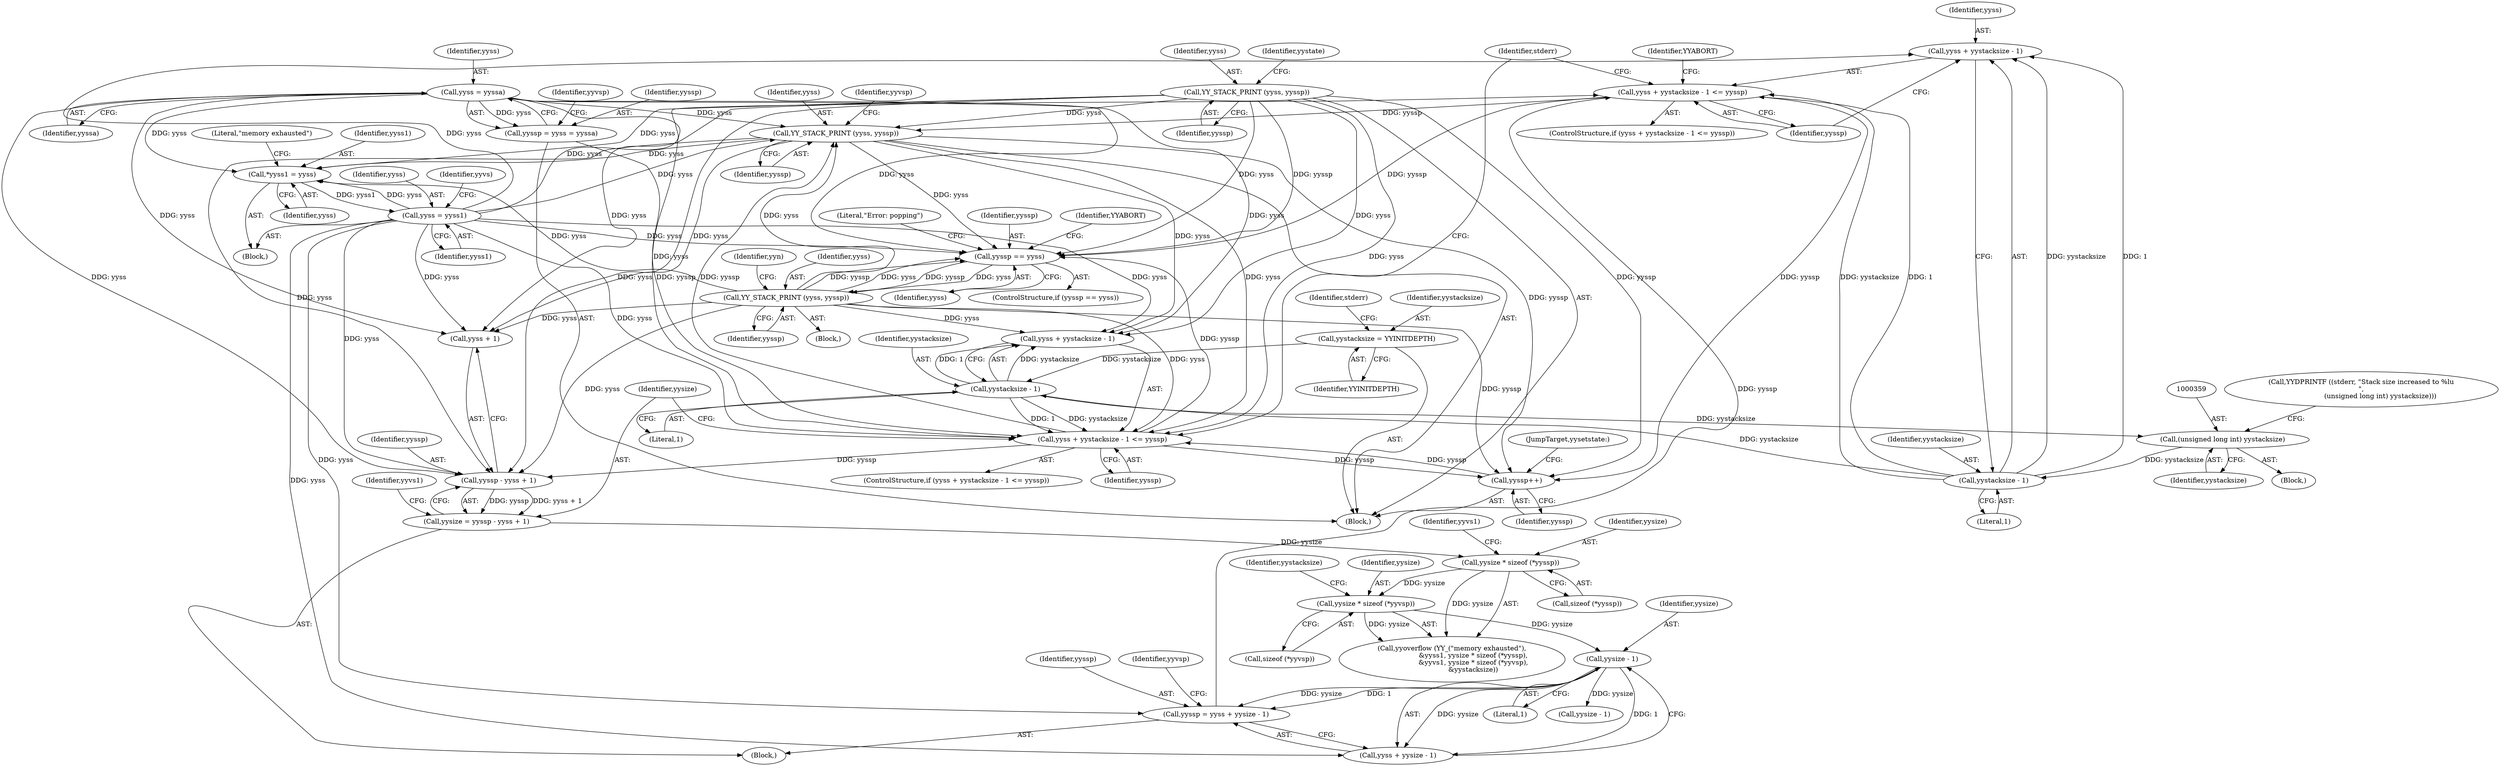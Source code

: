 digraph "0_yara_925bcf3c3b0a28b5b78e25d9efda5c0bf27ae699_1@pointer" {
"1000363" [label="(Call,yyss + yystacksize - 1)"];
"1000333" [label="(Call,yyss = yyss1)"];
"1000311" [label="(Call,*yyss1 = yyss)"];
"1000252" [label="(Call,yyss = yyssa)"];
"1001749" [label="(Call,YY_STACK_PRINT (yyss, yyssp))"];
"1001639" [label="(Call,YY_STACK_PRINT (yyss, yyssp))"];
"1001820" [label="(Call,YY_STACK_PRINT (yyss, yyssp))"];
"1001802" [label="(Call,yyssp == yyss)"];
"1000362" [label="(Call,yyss + yystacksize - 1 <= yyssp)"];
"1000365" [label="(Call,yystacksize - 1)"];
"1000358" [label="(Call,(unsigned long int) yystacksize)"];
"1000292" [label="(Call,yystacksize - 1)"];
"1000260" [label="(Call,yystacksize = YYINITDEPTH)"];
"1000339" [label="(Call,yyssp = yyss + yysize - 1)"];
"1000343" [label="(Call,yysize - 1)"];
"1000326" [label="(Call,yysize * sizeof (*yyvsp))"];
"1000319" [label="(Call,yysize * sizeof (*yyssp))"];
"1000298" [label="(Call,yysize = yyssp - yyss + 1)"];
"1000300" [label="(Call,yyssp - yyss + 1)"];
"1000289" [label="(Call,yyss + yystacksize - 1 <= yyssp)"];
"1000250" [label="(Call,yyssp = yyss = yyssa)"];
"1000281" [label="(Call,yyssp++)"];
"1000292" [label="(Call,yystacksize - 1)"];
"1000326" [label="(Call,yysize * sizeof (*yyvsp))"];
"1001639" [label="(Call,YY_STACK_PRINT (yyss, yyssp))"];
"1001807" [label="(Literal,\"Error: popping\")"];
"1000311" [label="(Call,*yyss1 = yyss)"];
"1000362" [label="(Call,yyss + yystacksize - 1 <= yyssp)"];
"1000314" [label="(Call,yyoverflow (YY_(\"memory exhausted\"),\n                    &yyss1, yysize * sizeof (*yyssp),\n                    &yyvs1, yysize * sizeof (*yyvsp),\n                    &yystacksize))"];
"1001753" [label="(Identifier,yystate)"];
"1000301" [label="(Identifier,yyssp)"];
"1000290" [label="(Call,yyss + yystacksize - 1)"];
"1000344" [label="(Identifier,yysize)"];
"1000265" [label="(Identifier,stderr)"];
"1001820" [label="(Call,YY_STACK_PRINT (yyss, yyssp))"];
"1000313" [label="(Identifier,yyss)"];
"1000356" [label="(Block,)"];
"1000328" [label="(Call,sizeof (*yyvsp))"];
"1001801" [label="(ControlStructure,if (yyssp == yyss))"];
"1000325" [label="(Identifier,yyvs1)"];
"1000321" [label="(Call,sizeof (*yyssp))"];
"1000319" [label="(Call,yysize * sizeof (*yyssp))"];
"1001749" [label="(Call,YY_STACK_PRINT (yyss, yyssp))"];
"1000334" [label="(Identifier,yyss)"];
"1000335" [label="(Identifier,yyss1)"];
"1000367" [label="(Literal,1)"];
"1000252" [label="(Call,yyss = yyssa)"];
"1000256" [label="(Identifier,yyvsp)"];
"1001751" [label="(Identifier,yyssp)"];
"1000251" [label="(Identifier,yyssp)"];
"1000340" [label="(Identifier,yyssp)"];
"1000216" [label="(Block,)"];
"1000308" [label="(Identifier,yyvs1)"];
"1000341" [label="(Call,yyss + yysize - 1)"];
"1001645" [label="(Identifier,yyvsp)"];
"1001803" [label="(Identifier,yyssp)"];
"1000365" [label="(Call,yystacksize - 1)"];
"1001640" [label="(Identifier,yyss)"];
"1000343" [label="(Call,yysize - 1)"];
"1000288" [label="(ControlStructure,if (yyss + yystacksize - 1 <= yyssp))"];
"1000260" [label="(Call,yystacksize = YYINITDEPTH)"];
"1000361" [label="(ControlStructure,if (yyss + yystacksize - 1 <= yyssp))"];
"1000296" [label="(Block,)"];
"1000250" [label="(Call,yyssp = yyss = yyssa)"];
"1000345" [label="(Literal,1)"];
"1000281" [label="(Call,yyssp++)"];
"1000294" [label="(Literal,1)"];
"1000360" [label="(Identifier,yystacksize)"];
"1000372" [label="(Identifier,stderr)"];
"1001804" [label="(Identifier,yyss)"];
"1000305" [label="(Block,)"];
"1000337" [label="(Identifier,yyvs)"];
"1001822" [label="(Identifier,yyssp)"];
"1000289" [label="(Call,yyss + yystacksize - 1 <= yyssp)"];
"1000320" [label="(Identifier,yysize)"];
"1000299" [label="(Identifier,yysize)"];
"1000300" [label="(Call,yyssp - yyss + 1)"];
"1000282" [label="(Identifier,yyssp)"];
"1000347" [label="(Identifier,yyvsp)"];
"1000253" [label="(Identifier,yyss)"];
"1001750" [label="(Identifier,yyss)"];
"1000358" [label="(Call,(unsigned long int) yystacksize)"];
"1000368" [label="(Identifier,yyssp)"];
"1000283" [label="(JumpTarget,yysetstate:)"];
"1000262" [label="(Identifier,YYINITDEPTH)"];
"1001764" [label="(Identifier,yyn)"];
"1000369" [label="(Identifier,YYABORT)"];
"1000364" [label="(Identifier,yyss)"];
"1000254" [label="(Identifier,yyssa)"];
"1000327" [label="(Identifier,yysize)"];
"1001821" [label="(Identifier,yyss)"];
"1000316" [label="(Literal,\"memory exhausted\")"];
"1001762" [label="(Block,)"];
"1000332" [label="(Identifier,yystacksize)"];
"1001641" [label="(Identifier,yyssp)"];
"1000295" [label="(Identifier,yyssp)"];
"1001802" [label="(Call,yyssp == yyss)"];
"1000353" [label="(Call,YYDPRINTF ((stderr, \"Stack size increased to %lu\n\",\n                  (unsigned long int) yystacksize)))"];
"1000298" [label="(Call,yysize = yyssp - yyss + 1)"];
"1000312" [label="(Identifier,yyss1)"];
"1000293" [label="(Identifier,yystacksize)"];
"1000350" [label="(Call,yysize - 1)"];
"1000261" [label="(Identifier,yystacksize)"];
"1000333" [label="(Call,yyss = yyss1)"];
"1000339" [label="(Call,yyssp = yyss + yysize - 1)"];
"1001805" [label="(Identifier,YYABORT)"];
"1000363" [label="(Call,yyss + yystacksize - 1)"];
"1000302" [label="(Call,yyss + 1)"];
"1000366" [label="(Identifier,yystacksize)"];
"1000363" -> "1000362"  [label="AST: "];
"1000363" -> "1000365"  [label="CFG: "];
"1000364" -> "1000363"  [label="AST: "];
"1000365" -> "1000363"  [label="AST: "];
"1000368" -> "1000363"  [label="CFG: "];
"1000333" -> "1000363"  [label="DDG: yyss"];
"1000365" -> "1000363"  [label="DDG: yystacksize"];
"1000365" -> "1000363"  [label="DDG: 1"];
"1000333" -> "1000305"  [label="AST: "];
"1000333" -> "1000335"  [label="CFG: "];
"1000334" -> "1000333"  [label="AST: "];
"1000335" -> "1000333"  [label="AST: "];
"1000337" -> "1000333"  [label="CFG: "];
"1000333" -> "1000289"  [label="DDG: yyss"];
"1000333" -> "1000290"  [label="DDG: yyss"];
"1000333" -> "1000300"  [label="DDG: yyss"];
"1000333" -> "1000302"  [label="DDG: yyss"];
"1000333" -> "1000311"  [label="DDG: yyss"];
"1000311" -> "1000333"  [label="DDG: yyss1"];
"1000333" -> "1000339"  [label="DDG: yyss"];
"1000333" -> "1000341"  [label="DDG: yyss"];
"1000333" -> "1000362"  [label="DDG: yyss"];
"1000333" -> "1001639"  [label="DDG: yyss"];
"1000333" -> "1001802"  [label="DDG: yyss"];
"1000311" -> "1000305"  [label="AST: "];
"1000311" -> "1000313"  [label="CFG: "];
"1000312" -> "1000311"  [label="AST: "];
"1000313" -> "1000311"  [label="AST: "];
"1000316" -> "1000311"  [label="CFG: "];
"1000252" -> "1000311"  [label="DDG: yyss"];
"1001749" -> "1000311"  [label="DDG: yyss"];
"1001639" -> "1000311"  [label="DDG: yyss"];
"1001820" -> "1000311"  [label="DDG: yyss"];
"1000252" -> "1000250"  [label="AST: "];
"1000252" -> "1000254"  [label="CFG: "];
"1000253" -> "1000252"  [label="AST: "];
"1000254" -> "1000252"  [label="AST: "];
"1000250" -> "1000252"  [label="CFG: "];
"1000252" -> "1000250"  [label="DDG: yyss"];
"1000252" -> "1000289"  [label="DDG: yyss"];
"1000252" -> "1000290"  [label="DDG: yyss"];
"1000252" -> "1000300"  [label="DDG: yyss"];
"1000252" -> "1000302"  [label="DDG: yyss"];
"1000252" -> "1001639"  [label="DDG: yyss"];
"1000252" -> "1001802"  [label="DDG: yyss"];
"1001749" -> "1000216"  [label="AST: "];
"1001749" -> "1001751"  [label="CFG: "];
"1001750" -> "1001749"  [label="AST: "];
"1001751" -> "1001749"  [label="AST: "];
"1001753" -> "1001749"  [label="CFG: "];
"1001749" -> "1000281"  [label="DDG: yyssp"];
"1001749" -> "1000289"  [label="DDG: yyss"];
"1001749" -> "1000290"  [label="DDG: yyss"];
"1001749" -> "1000300"  [label="DDG: yyss"];
"1001749" -> "1000302"  [label="DDG: yyss"];
"1001749" -> "1001639"  [label="DDG: yyss"];
"1001749" -> "1001802"  [label="DDG: yyssp"];
"1001749" -> "1001802"  [label="DDG: yyss"];
"1001639" -> "1000216"  [label="AST: "];
"1001639" -> "1001641"  [label="CFG: "];
"1001640" -> "1001639"  [label="AST: "];
"1001641" -> "1001639"  [label="AST: "];
"1001645" -> "1001639"  [label="CFG: "];
"1001639" -> "1000281"  [label="DDG: yyssp"];
"1001639" -> "1000289"  [label="DDG: yyss"];
"1001639" -> "1000290"  [label="DDG: yyss"];
"1001639" -> "1000300"  [label="DDG: yyss"];
"1001639" -> "1000302"  [label="DDG: yyss"];
"1001820" -> "1001639"  [label="DDG: yyss"];
"1000362" -> "1001639"  [label="DDG: yyssp"];
"1000289" -> "1001639"  [label="DDG: yyssp"];
"1001639" -> "1001802"  [label="DDG: yyss"];
"1001820" -> "1001762"  [label="AST: "];
"1001820" -> "1001822"  [label="CFG: "];
"1001821" -> "1001820"  [label="AST: "];
"1001822" -> "1001820"  [label="AST: "];
"1001764" -> "1001820"  [label="CFG: "];
"1001820" -> "1000281"  [label="DDG: yyssp"];
"1001820" -> "1000289"  [label="DDG: yyss"];
"1001820" -> "1000290"  [label="DDG: yyss"];
"1001820" -> "1000300"  [label="DDG: yyss"];
"1001820" -> "1000302"  [label="DDG: yyss"];
"1001820" -> "1001802"  [label="DDG: yyssp"];
"1001820" -> "1001802"  [label="DDG: yyss"];
"1001802" -> "1001820"  [label="DDG: yyss"];
"1001802" -> "1001820"  [label="DDG: yyssp"];
"1001802" -> "1001801"  [label="AST: "];
"1001802" -> "1001804"  [label="CFG: "];
"1001803" -> "1001802"  [label="AST: "];
"1001804" -> "1001802"  [label="AST: "];
"1001805" -> "1001802"  [label="CFG: "];
"1001807" -> "1001802"  [label="CFG: "];
"1000362" -> "1001802"  [label="DDG: yyssp"];
"1000289" -> "1001802"  [label="DDG: yyssp"];
"1000362" -> "1000361"  [label="AST: "];
"1000362" -> "1000368"  [label="CFG: "];
"1000368" -> "1000362"  [label="AST: "];
"1000369" -> "1000362"  [label="CFG: "];
"1000372" -> "1000362"  [label="CFG: "];
"1000362" -> "1000281"  [label="DDG: yyssp"];
"1000365" -> "1000362"  [label="DDG: yystacksize"];
"1000365" -> "1000362"  [label="DDG: 1"];
"1000339" -> "1000362"  [label="DDG: yyssp"];
"1000365" -> "1000367"  [label="CFG: "];
"1000366" -> "1000365"  [label="AST: "];
"1000367" -> "1000365"  [label="AST: "];
"1000365" -> "1000292"  [label="DDG: yystacksize"];
"1000358" -> "1000365"  [label="DDG: yystacksize"];
"1000358" -> "1000356"  [label="AST: "];
"1000358" -> "1000360"  [label="CFG: "];
"1000359" -> "1000358"  [label="AST: "];
"1000360" -> "1000358"  [label="AST: "];
"1000353" -> "1000358"  [label="CFG: "];
"1000292" -> "1000358"  [label="DDG: yystacksize"];
"1000292" -> "1000290"  [label="AST: "];
"1000292" -> "1000294"  [label="CFG: "];
"1000293" -> "1000292"  [label="AST: "];
"1000294" -> "1000292"  [label="AST: "];
"1000290" -> "1000292"  [label="CFG: "];
"1000292" -> "1000289"  [label="DDG: yystacksize"];
"1000292" -> "1000289"  [label="DDG: 1"];
"1000292" -> "1000290"  [label="DDG: yystacksize"];
"1000292" -> "1000290"  [label="DDG: 1"];
"1000260" -> "1000292"  [label="DDG: yystacksize"];
"1000260" -> "1000216"  [label="AST: "];
"1000260" -> "1000262"  [label="CFG: "];
"1000261" -> "1000260"  [label="AST: "];
"1000262" -> "1000260"  [label="AST: "];
"1000265" -> "1000260"  [label="CFG: "];
"1000339" -> "1000296"  [label="AST: "];
"1000339" -> "1000341"  [label="CFG: "];
"1000340" -> "1000339"  [label="AST: "];
"1000341" -> "1000339"  [label="AST: "];
"1000347" -> "1000339"  [label="CFG: "];
"1000343" -> "1000339"  [label="DDG: yysize"];
"1000343" -> "1000339"  [label="DDG: 1"];
"1000343" -> "1000341"  [label="AST: "];
"1000343" -> "1000345"  [label="CFG: "];
"1000344" -> "1000343"  [label="AST: "];
"1000345" -> "1000343"  [label="AST: "];
"1000341" -> "1000343"  [label="CFG: "];
"1000343" -> "1000341"  [label="DDG: yysize"];
"1000343" -> "1000341"  [label="DDG: 1"];
"1000326" -> "1000343"  [label="DDG: yysize"];
"1000343" -> "1000350"  [label="DDG: yysize"];
"1000326" -> "1000314"  [label="AST: "];
"1000326" -> "1000328"  [label="CFG: "];
"1000327" -> "1000326"  [label="AST: "];
"1000328" -> "1000326"  [label="AST: "];
"1000332" -> "1000326"  [label="CFG: "];
"1000326" -> "1000314"  [label="DDG: yysize"];
"1000319" -> "1000326"  [label="DDG: yysize"];
"1000319" -> "1000314"  [label="AST: "];
"1000319" -> "1000321"  [label="CFG: "];
"1000320" -> "1000319"  [label="AST: "];
"1000321" -> "1000319"  [label="AST: "];
"1000325" -> "1000319"  [label="CFG: "];
"1000319" -> "1000314"  [label="DDG: yysize"];
"1000298" -> "1000319"  [label="DDG: yysize"];
"1000298" -> "1000296"  [label="AST: "];
"1000298" -> "1000300"  [label="CFG: "];
"1000299" -> "1000298"  [label="AST: "];
"1000300" -> "1000298"  [label="AST: "];
"1000308" -> "1000298"  [label="CFG: "];
"1000300" -> "1000298"  [label="DDG: yyssp"];
"1000300" -> "1000298"  [label="DDG: yyss + 1"];
"1000300" -> "1000302"  [label="CFG: "];
"1000301" -> "1000300"  [label="AST: "];
"1000302" -> "1000300"  [label="AST: "];
"1000289" -> "1000300"  [label="DDG: yyssp"];
"1000289" -> "1000288"  [label="AST: "];
"1000289" -> "1000295"  [label="CFG: "];
"1000290" -> "1000289"  [label="AST: "];
"1000295" -> "1000289"  [label="AST: "];
"1000299" -> "1000289"  [label="CFG: "];
"1000372" -> "1000289"  [label="CFG: "];
"1000289" -> "1000281"  [label="DDG: yyssp"];
"1000250" -> "1000289"  [label="DDG: yyssp"];
"1000281" -> "1000289"  [label="DDG: yyssp"];
"1000250" -> "1000216"  [label="AST: "];
"1000251" -> "1000250"  [label="AST: "];
"1000256" -> "1000250"  [label="CFG: "];
"1000281" -> "1000216"  [label="AST: "];
"1000281" -> "1000282"  [label="CFG: "];
"1000282" -> "1000281"  [label="AST: "];
"1000283" -> "1000281"  [label="CFG: "];
}
